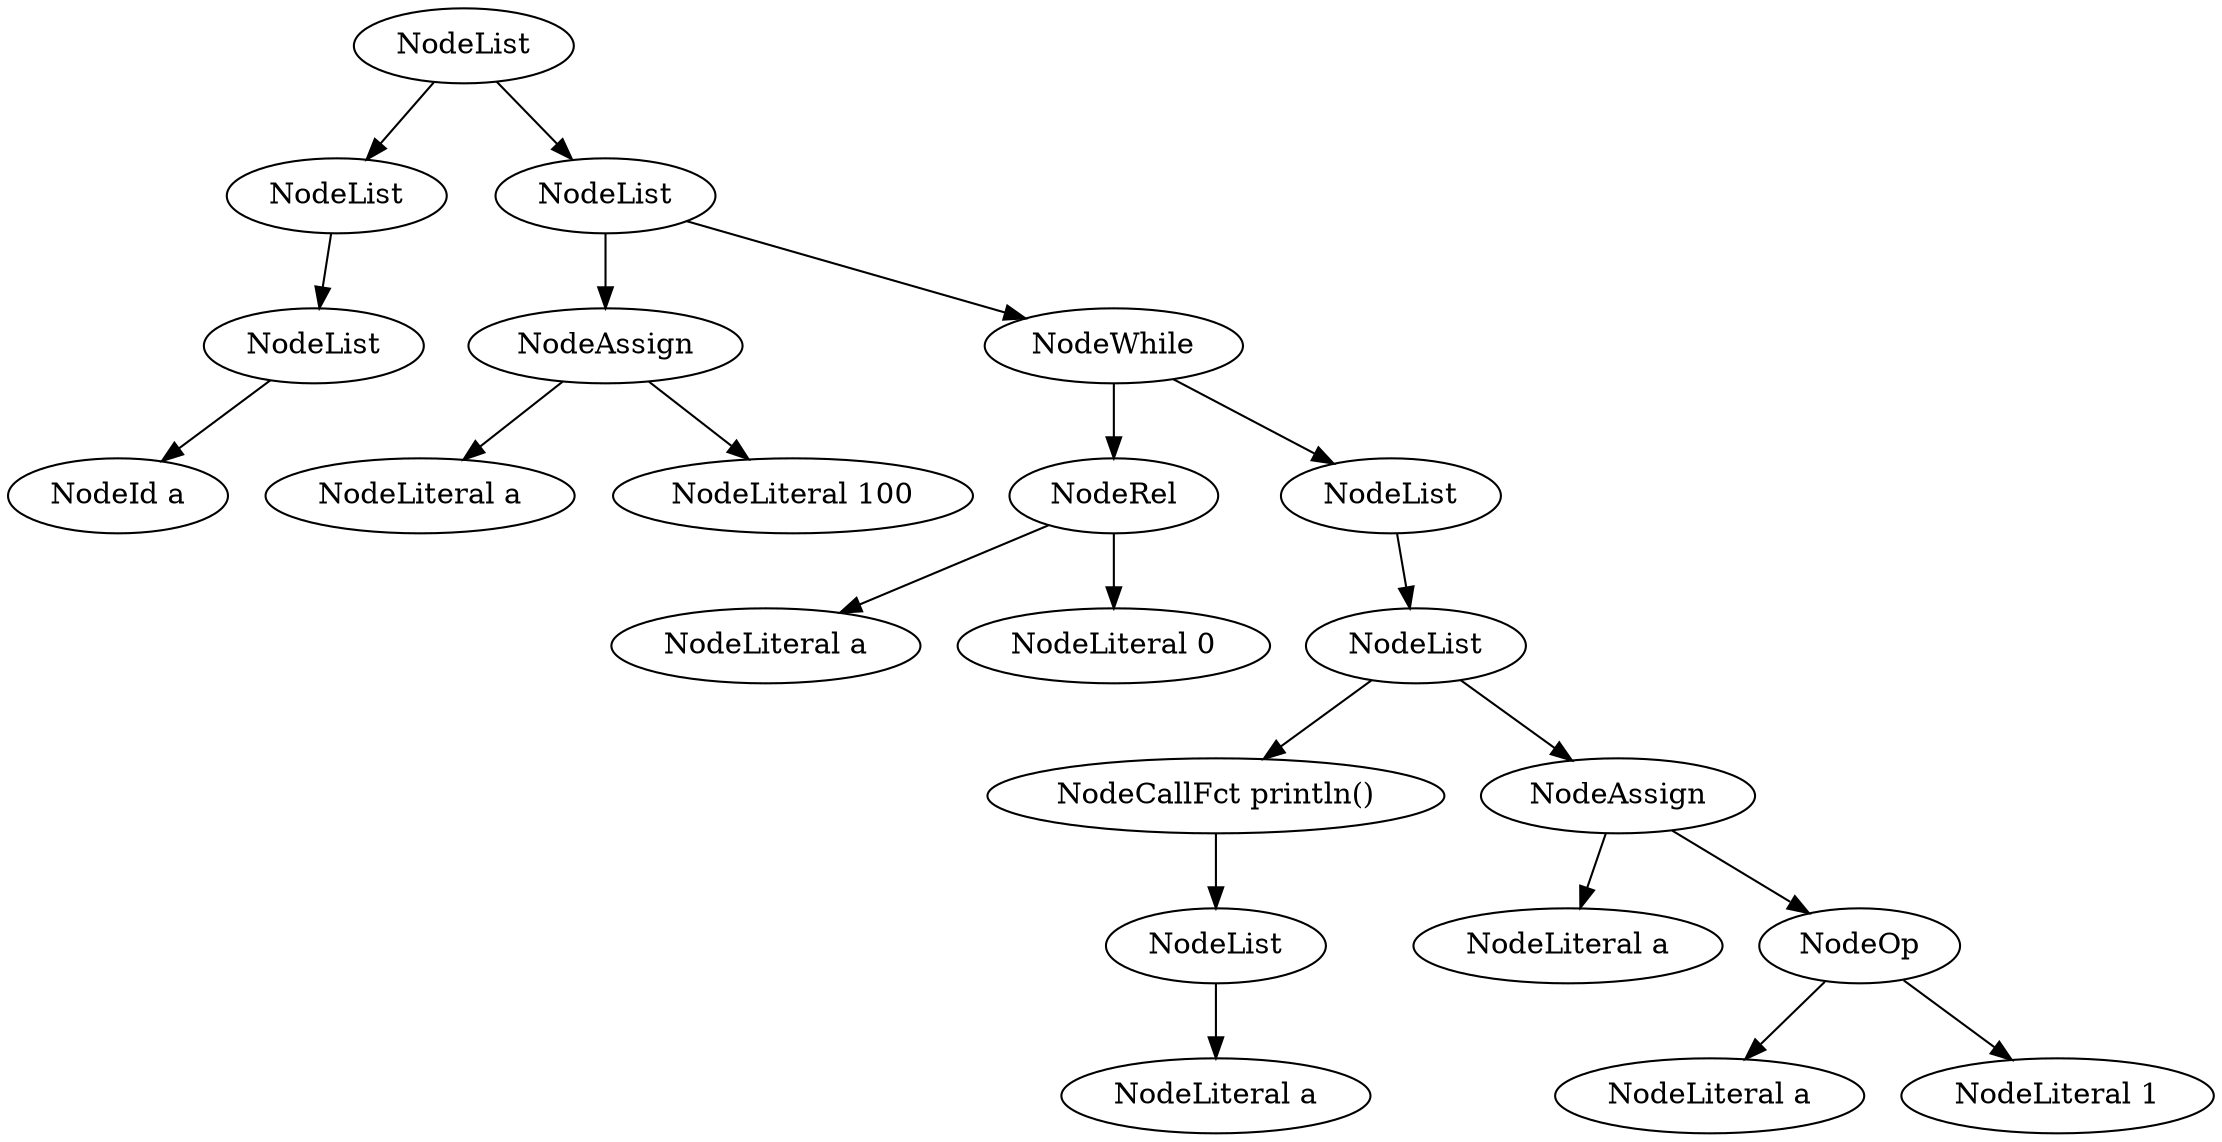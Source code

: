 digraph Stree {
node_21 [shape="ellipse", label="NodeList"];
node_2 [shape="ellipse", label="NodeList"];
node_0 [shape="ellipse", label="NodeList"];
node_1 [shape="ellipse", label="NodeId a"];
node_0 -> node_1;
node_2 -> node_0;
node_21 -> node_2;
node_6 [shape="ellipse", label="NodeList"];
node_5 [shape="ellipse", label="NodeAssign"];
node_3 [shape="ellipse", label="NodeLiteral a"];
node_5 -> node_3;
node_4 [shape="ellipse", label="NodeLiteral 100"];
node_5 -> node_4;
node_6 -> node_5;
node_20 [shape="ellipse", label="NodeWhile"];
node_9 [shape="ellipse", label="NodeRel"];
node_7 [shape="ellipse", label="NodeLiteral a"];
node_9 -> node_7;
node_8 [shape="ellipse", label="NodeLiteral 0"];
node_9 -> node_8;
node_20 -> node_9;
node_19 [shape="ellipse", label="NodeList"];
node_13 [shape="ellipse", label="NodeList"];
node_12 [shape="ellipse", label="NodeCallFct println()"];
node_11 [shape="ellipse", label="NodeList"];
node_10 [shape="ellipse", label="NodeLiteral a"];
node_11 -> node_10;
node_12 -> node_11;
node_13 -> node_12;
node_18 [shape="ellipse", label="NodeAssign"];
node_14 [shape="ellipse", label="NodeLiteral a"];
node_18 -> node_14;
node_17 [shape="ellipse", label="NodeOp"];
node_15 [shape="ellipse", label="NodeLiteral a"];
node_17 -> node_15;
node_16 [shape="ellipse", label="NodeLiteral 1"];
node_17 -> node_16;
node_18 -> node_17;
node_13 -> node_18;
node_19 -> node_13;
node_20 -> node_19;
node_6 -> node_20;
node_21 -> node_6;
}

